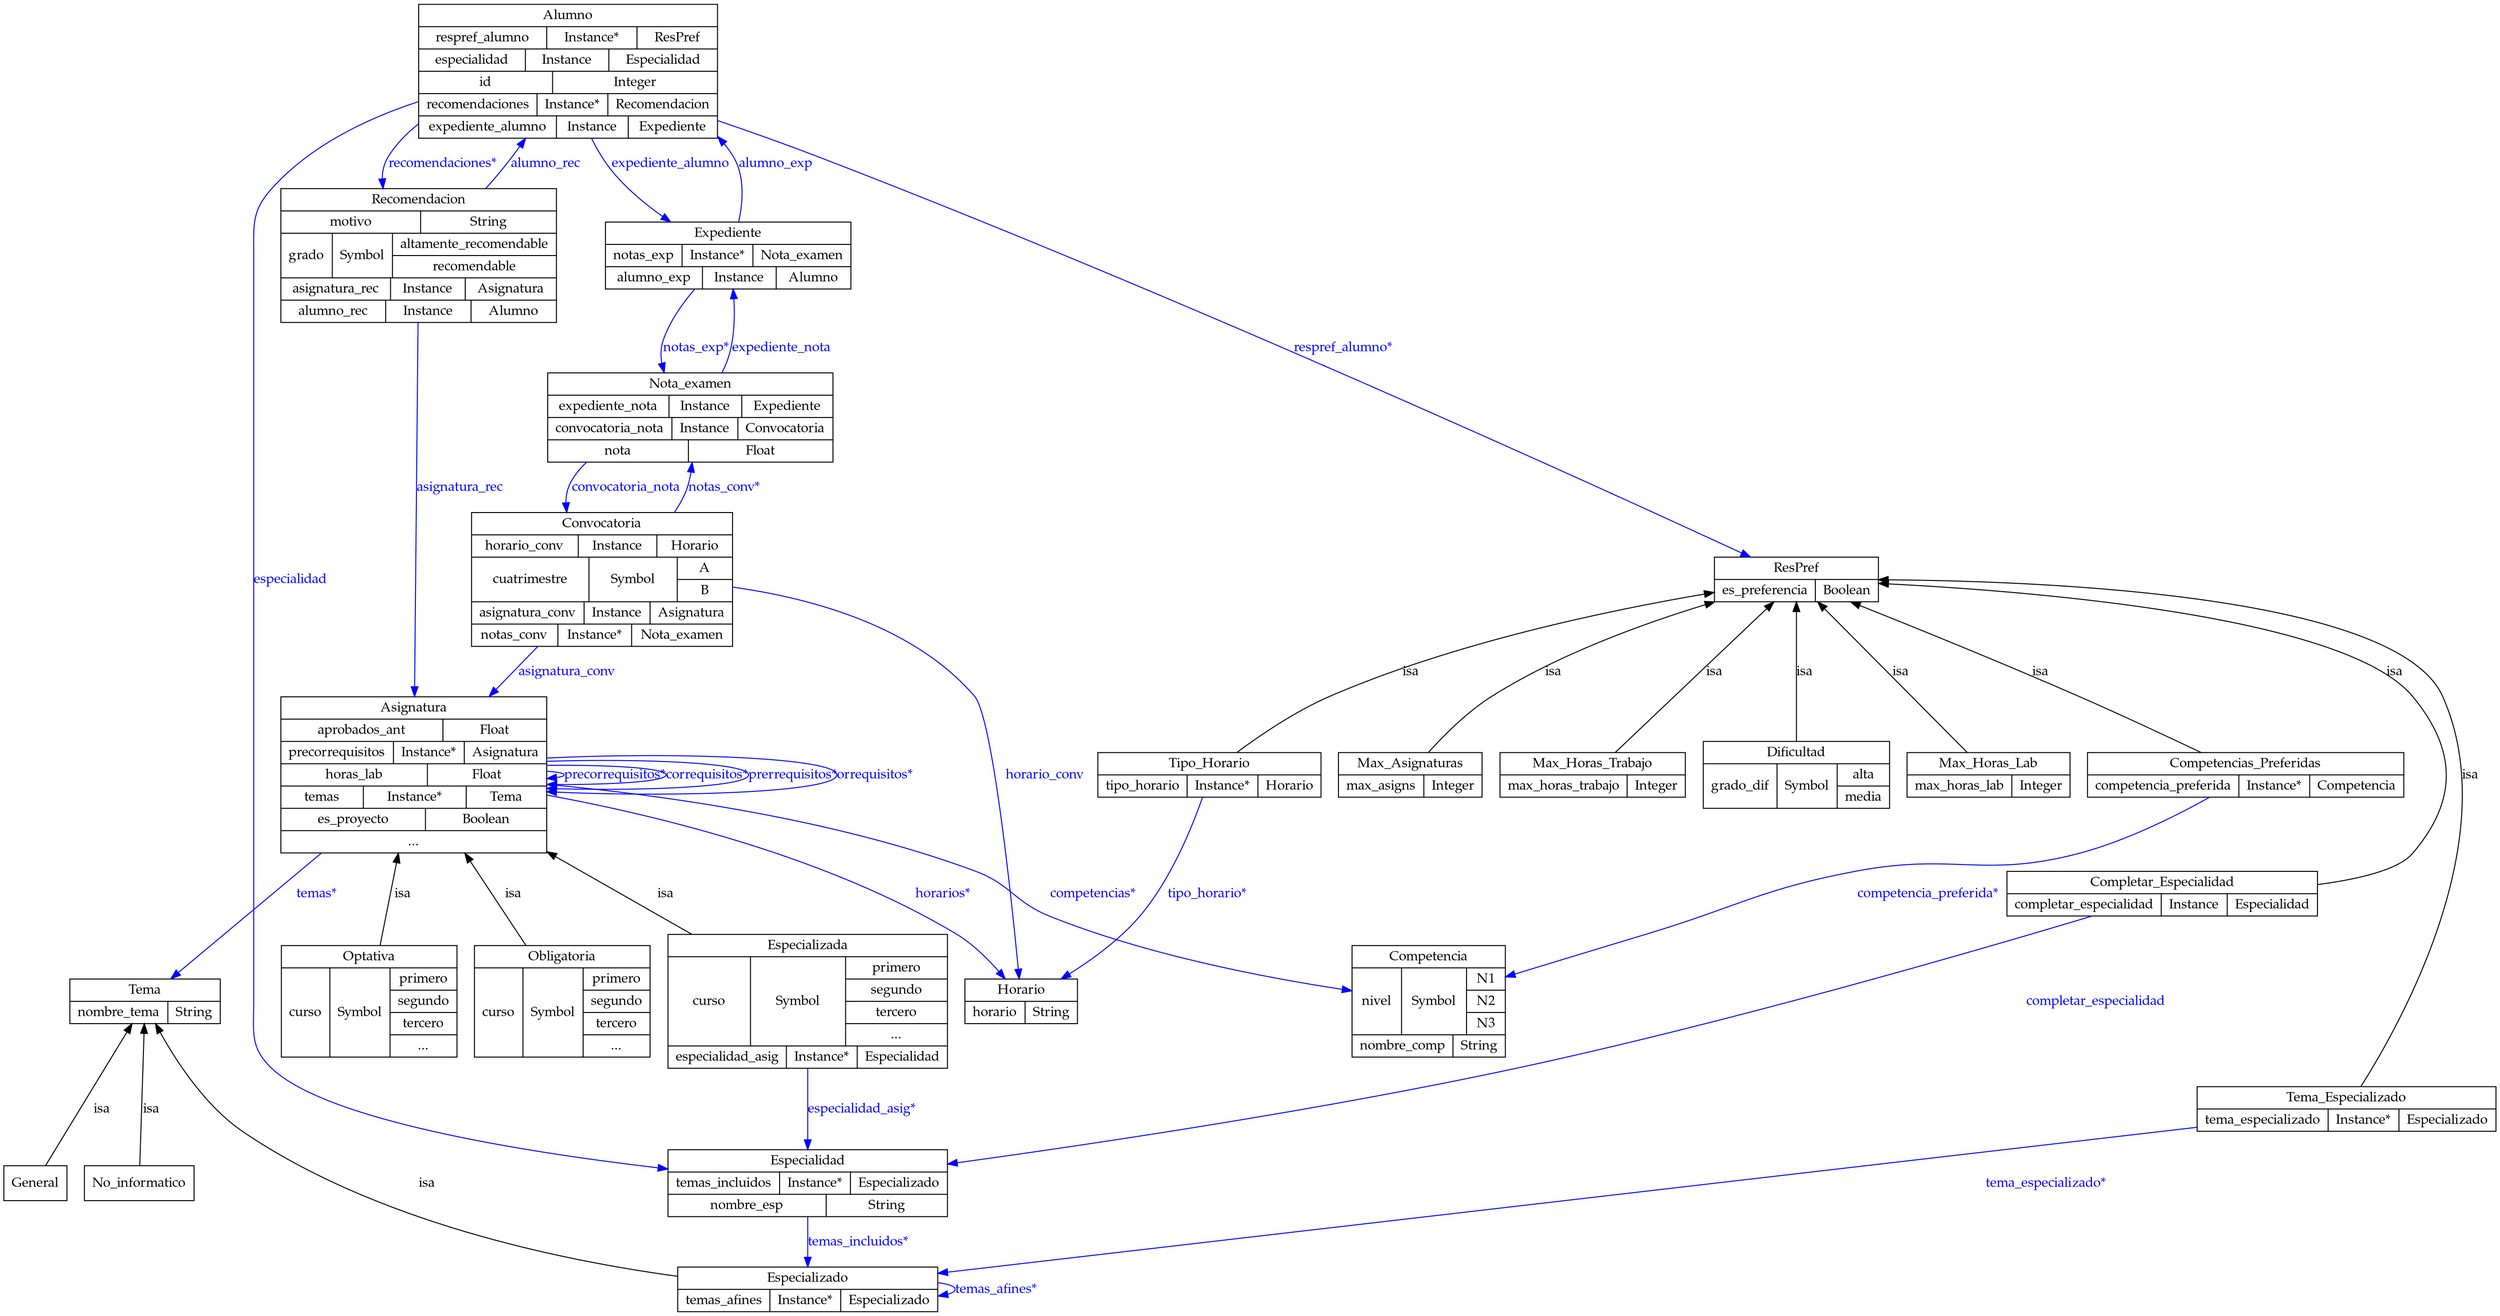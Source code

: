 digraph "ontologia" {
graph[fontname="Palatino"];
node[fontname="Palatino"];
edge[fontname="Palatino"];

"General" [shape=box, label="General", color="0.0,0.0,0.0", fontcolor="0.0,0.0,0.0"]
"Tema"->"General" [dir=back, label=isa, color="0.0,0.0,0.0", fontcolor="0.0,0.0,0.0"]
"Expediente" [shape=record, color="0.0,0.0,0.0", fontcolor="0.0,0.0,0.0", label="{Expediente|{notas_exp|Instance*|{Nota_examen}}|{alumno_exp|Instance|{Alumno}}}"]
"Expediente"->"Nota_examen" [style=filled, label="notas_exp*", color="0.6666667,1.0,1.0", fontcolor="0.6666667,1.0,1.0"]
"Expediente"->"Alumno" [style=filled, label="alumno_exp", color="0.6666667,1.0,1.0", fontcolor="0.6666667,1.0,1.0"]
"Convocatoria" [shape=record, color="0.0,0.0,0.0", fontcolor="0.0,0.0,0.0", label="{Convocatoria|{horario_conv|Instance|{Horario}}|{cuatrimestre|Symbol|{A|B}}|{asignatura_conv|Instance|{Asignatura}}|{notas_conv|Instance*|{Nota_examen}}}"]
"Convocatoria"->"Horario" [style=filled, label="horario_conv", color="0.6666667,1.0,1.0", fontcolor="0.6666667,1.0,1.0"]
"Convocatoria"->"Asignatura" [style=filled, label="asignatura_conv", color="0.6666667,1.0,1.0", fontcolor="0.6666667,1.0,1.0"]
"Convocatoria"->"Nota_examen" [style=filled, label="notas_conv*", color="0.6666667,1.0,1.0", fontcolor="0.6666667,1.0,1.0"]
"Max_Asignaturas" [shape=record, color="0.0,0.0,0.0", fontcolor="0.0,0.0,0.0", label="{Max_Asignaturas|{max_asigns|Integer}}"]
"ResPref"->"Max_Asignaturas" [dir=back, label=isa, color="0.0,0.0,0.0", fontcolor="0.0,0.0,0.0"]
"Recomendacion" [shape=record, color="0.0,0.0,0.0", fontcolor="0.0,0.0,0.0", label="{Recomendacion|{motivo|String}|{grado|Symbol|{altamente_recomendable|recomendable}}|{asignatura_rec|Instance|{Asignatura}}|{alumno_rec|Instance|{Alumno}}}"]
"Recomendacion"->"Asignatura" [style=filled, label="asignatura_rec", color="0.6666667,1.0,1.0", fontcolor="0.6666667,1.0,1.0"]
"Recomendacion"->"Alumno" [style=filled, label="alumno_rec", color="0.6666667,1.0,1.0", fontcolor="0.6666667,1.0,1.0"]
"Optativa" [shape=record, color="0.0,0.0,0.0", fontcolor="0.0,0.0,0.0", label="{Optativa|{curso|Symbol|{primero|segundo|tercero|...}}}"]
"Asignatura"->"Optativa" [dir=back, label=isa, color="0.0,0.0,0.0", fontcolor="0.0,0.0,0.0"]
"Tipo_Horario" [shape=record, color="0.0,0.0,0.0", fontcolor="0.0,0.0,0.0", label="{Tipo_Horario|{tipo_horario|Instance*|{Horario}}}"]
"ResPref"->"Tipo_Horario" [dir=back, label=isa, color="0.0,0.0,0.0", fontcolor="0.0,0.0,0.0"]
"Tipo_Horario"->"Horario" [style=filled, label="tipo_horario*", color="0.6666667,1.0,1.0", fontcolor="0.6666667,1.0,1.0"]
"Especialidad" [shape=record, color="0.0,0.0,0.0", fontcolor="0.0,0.0,0.0", label="{Especialidad|{temas_incluidos|Instance*|{Especializado}}|{nombre_esp|String}}"]
"Especialidad"->"Especializado" [style=filled, label="temas_incluidos*", color="0.6666667,1.0,1.0", fontcolor="0.6666667,1.0,1.0"]
"Competencia" [shape=record, color="0.0,0.0,0.0", fontcolor="0.0,0.0,0.0", label="{Competencia|{nivel|Symbol|{N1|N2|N3}}|{nombre_comp|String}}"]
"Competencias_Preferidas" [shape=record, color="0.0,0.0,0.0", fontcolor="0.0,0.0,0.0", label="{Competencias_Preferidas|{competencia_preferida|Instance*|{Competencia}}}"]
"ResPref"->"Competencias_Preferidas" [dir=back, label=isa, color="0.0,0.0,0.0", fontcolor="0.0,0.0,0.0"]
"Competencias_Preferidas"->"Competencia" [style=filled, label="competencia_preferida*", color="0.6666667,1.0,1.0", fontcolor="0.6666667,1.0,1.0"]
"Alumno" [shape=record, color="0.0,0.0,0.0", fontcolor="0.0,0.0,0.0", label="{Alumno|{respref_alumno|Instance*|{ResPref}}|{especialidad|Instance|{Especialidad}}|{id|Integer}|{recomendaciones|Instance*|{Recomendacion}}|{expediente_alumno|Instance|{Expediente}}}"]
"Alumno"->"ResPref" [style=filled, label="respref_alumno*", color="0.6666667,1.0,1.0", fontcolor="0.6666667,1.0,1.0"]
"Alumno"->"Especialidad" [style=filled, label="especialidad", color="0.6666667,1.0,1.0", fontcolor="0.6666667,1.0,1.0"]
"Alumno"->"Recomendacion" [style=filled, label="recomendaciones*", color="0.6666667,1.0,1.0", fontcolor="0.6666667,1.0,1.0"]
"Alumno"->"Expediente" [style=filled, label="expediente_alumno", color="0.6666667,1.0,1.0", fontcolor="0.6666667,1.0,1.0"]
"Asignatura" [shape=record, color="0.0,0.0,0.0", fontcolor="0.0,0.0,0.0", label="{Asignatura|{aprobados_ant|Float}|{precorrequisitos|Instance*|{Asignatura}}|{horas_lab|Float}|{temas|Instance*|{Tema}}|{es_proyecto|Boolean}|{...}}"]
"Asignatura"->"Asignatura" [style=filled, label="precorrequisitos*", color="0.6666667,1.0,1.0", fontcolor="0.6666667,1.0,1.0"]
"Asignatura"->"Tema" [style=filled, label="temas*", color="0.6666667,1.0,1.0", fontcolor="0.6666667,1.0,1.0"]
"Asignatura"->"Asignatura" [style=filled, label="correquisitos*", color="0.6666667,1.0,1.0", fontcolor="0.6666667,1.0,1.0"]
"Asignatura"->"Competencia" [style=filled, label="competencias*", color="0.6666667,1.0,1.0", fontcolor="0.6666667,1.0,1.0"]
"Asignatura"->"Horario" [style=filled, label="horarios*", color="0.6666667,1.0,1.0", fontcolor="0.6666667,1.0,1.0"]
"Asignatura"->"Asignatura" [style=filled, label="prerrequisitos*", color="0.6666667,1.0,1.0", fontcolor="0.6666667,1.0,1.0"]
"Asignatura"->"Asignatura" [style=filled, label="orrequisitos*", color="0.6666667,1.0,1.0", fontcolor="0.6666667,1.0,1.0"]
"Completar_Especialidad" [shape=record, color="0.0,0.0,0.0", fontcolor="0.0,0.0,0.0", label="{Completar_Especialidad|{completar_especialidad|Instance|{Especialidad}}}"]
"ResPref"->"Completar_Especialidad" [dir=back, label=isa, color="0.0,0.0,0.0", fontcolor="0.0,0.0,0.0"]
"Completar_Especialidad"->"Especialidad" [style=filled, label="completar_especialidad", color="0.6666667,1.0,1.0", fontcolor="0.6666667,1.0,1.0"]
"Max_Horas_Trabajo" [shape=record, color="0.0,0.0,0.0", fontcolor="0.0,0.0,0.0", label="{Max_Horas_Trabajo|{max_horas_trabajo|Integer}}"]
"ResPref"->"Max_Horas_Trabajo" [dir=back, label=isa, color="0.0,0.0,0.0", fontcolor="0.0,0.0,0.0"]
"Dificultad" [shape=record, color="0.0,0.0,0.0", fontcolor="0.0,0.0,0.0", label="{Dificultad|{grado_dif|Symbol|{alta|media}}}"]
"ResPref"->"Dificultad" [dir=back, label=isa, color="0.0,0.0,0.0", fontcolor="0.0,0.0,0.0"]
"Especializada" [shape=record, color="0.0,0.0,0.0", fontcolor="0.0,0.0,0.0", label="{Especializada|{curso|Symbol|{primero|segundo|tercero|...}}|{especialidad_asig|Instance*|{Especialidad}}}"]
"Asignatura"->"Especializada" [dir=back, label=isa, color="0.0,0.0,0.0", fontcolor="0.0,0.0,0.0"]
"Especializada"->"Especialidad" [style=filled, label="especialidad_asig*", color="0.6666667,1.0,1.0", fontcolor="0.6666667,1.0,1.0"]
"No_informatico" [shape=box, label="No_informatico", color="0.0,0.0,0.0", fontcolor="0.0,0.0,0.0"]
"Tema"->"No_informatico" [dir=back, label=isa, color="0.0,0.0,0.0", fontcolor="0.0,0.0,0.0"]
"Obligatoria" [shape=record, color="0.0,0.0,0.0", fontcolor="0.0,0.0,0.0", label="{Obligatoria|{curso|Symbol|{primero|segundo|tercero|...}}}"]
"Asignatura"->"Obligatoria" [dir=back, label=isa, color="0.0,0.0,0.0", fontcolor="0.0,0.0,0.0"]
"Max_Horas_Lab" [shape=record, color="0.0,0.0,0.0", fontcolor="0.0,0.0,0.0", label="{Max_Horas_Lab|{max_horas_lab|Integer}}"]
"ResPref"->"Max_Horas_Lab" [dir=back, label=isa, color="0.0,0.0,0.0", fontcolor="0.0,0.0,0.0"]
"Tema" [shape=record, color="0.0,0.0,0.0", fontcolor="0.0,0.0,0.0", label="{Tema|{nombre_tema|String}}"]
"Nota_examen" [shape=record, color="0.0,0.0,0.0", fontcolor="0.0,0.0,0.0", label="{Nota_examen|{expediente_nota|Instance|{Expediente}}|{convocatoria_nota|Instance|{Convocatoria}}|{nota|Float}}"]
"Nota_examen"->"Expediente" [style=filled, label="expediente_nota", color="0.6666667,1.0,1.0", fontcolor="0.6666667,1.0,1.0"]
"Nota_examen"->"Convocatoria" [style=filled, label="convocatoria_nota", color="0.6666667,1.0,1.0", fontcolor="0.6666667,1.0,1.0"]
"Especializado" [shape=record, color="0.0,0.0,0.0", fontcolor="0.0,0.0,0.0", label="{Especializado|{temas_afines|Instance*|{Especializado}}}"]
"Tema"->"Especializado" [dir=back, label=isa, color="0.0,0.0,0.0", fontcolor="0.0,0.0,0.0"]
"Especializado"->"Especializado" [style=filled, label="temas_afines*", color="0.6666667,1.0,1.0", fontcolor="0.6666667,1.0,1.0"]
"Horario" [shape=record, color="0.0,0.0,0.0", fontcolor="0.0,0.0,0.0", label="{Horario|{horario|String}}"]
"Tema_Especializado" [shape=record, color="0.0,0.0,0.0", fontcolor="0.0,0.0,0.0", label="{Tema_Especializado|{tema_especializado|Instance*|{Especializado}}}"]
"ResPref"->"Tema_Especializado" [dir=back, label=isa, color="0.0,0.0,0.0", fontcolor="0.0,0.0,0.0"]
"Tema_Especializado"->"Especializado" [style=filled, label="tema_especializado*", color="0.6666667,1.0,1.0", fontcolor="0.6666667,1.0,1.0"]
"ResPref" [shape=record, color="0.0,0.0,0.0", fontcolor="0.0,0.0,0.0", label="{ResPref|{es_preferencia|Boolean}}"]
}
